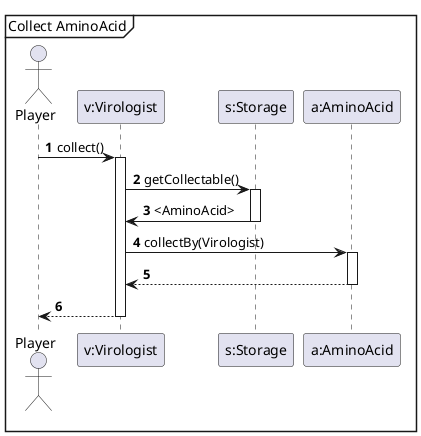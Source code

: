 @startuml
'https://plantuml.com/sequence-diagram

autonumber

mainframe Collect AminoAcid

actor Player

Player -> "v:Virologist": collect()
Activate "v:Virologist"

"v:Virologist" -> "s:Storage": getCollectable()
Activate "s:Storage"
"s:Storage" -> "v:Virologist": <AminoAcid>
'Ide sztem Matter illene jobban, csak hát az absztrakt...
Deactivate "s:Storage"

"v:Virologist" -> "a:AminoAcid": collectBy(Virologist)
Activate "a:AminoAcid"

"a:AminoAcid" --> "v:Virologist":
Deactivate "a:AminoAcid"
"v:Virologist" --> Player
Deactivate "v:Virologist"

@enduml